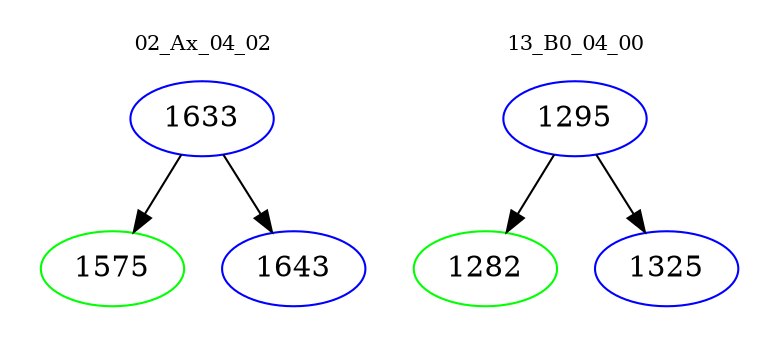 digraph{
subgraph cluster_0 {
color = white
label = "02_Ax_04_02";
fontsize=10;
T0_1633 [label="1633", color="blue"]
T0_1633 -> T0_1575 [color="black"]
T0_1575 [label="1575", color="green"]
T0_1633 -> T0_1643 [color="black"]
T0_1643 [label="1643", color="blue"]
}
subgraph cluster_1 {
color = white
label = "13_B0_04_00";
fontsize=10;
T1_1295 [label="1295", color="blue"]
T1_1295 -> T1_1282 [color="black"]
T1_1282 [label="1282", color="green"]
T1_1295 -> T1_1325 [color="black"]
T1_1325 [label="1325", color="blue"]
}
}
